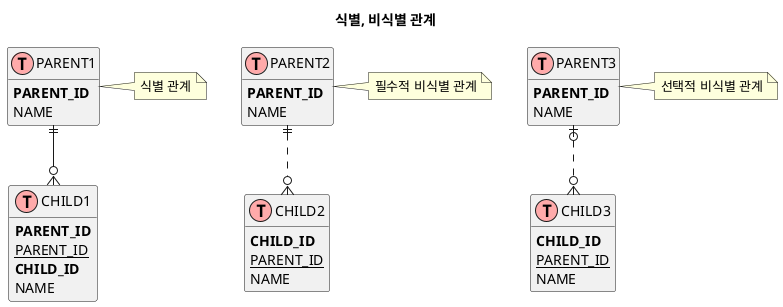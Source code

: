 @startuml

title 식별, 비식별 관계

!define table(x) class x << (T,#FFAAAA) >>
!define primary_key(x) <b>x</b>
!define foreign_key(x) <u>x</u>
hide methods
hide stereotypes

table(PARENT1) {
    primary_key(PARENT_ID)
    NAME
}

table(CHILD1) {
    primary_key(PARENT_ID)
    foreign_key(PARENT_ID)
    primary_key(CHILD_ID)
    NAME
}

table(PARENT2) {
    primary_key(PARENT_ID)
    NAME
}

table(CHILD2) {
    primary_key(CHILD_ID)
    foreign_key(PARENT_ID)
    NAME
}

table(PARENT3) {
    primary_key(PARENT_ID)
    NAME
}

table(CHILD3) {
    primary_key(CHILD_ID)
    foreign_key(PARENT_ID)
    NAME
}

PARENT1 ||--o{ CHILD1

PARENT2 ||..o{ CHILD2

PARENT3 |o..o{ CHILD3

note "식별 관계" as n1

note "필수적 비식별 관계" as n2

note "선택적 비식별 관계" as n3

PARENT1 - n1

PARENT2 - n2

PARENT3 - n3

@enduml